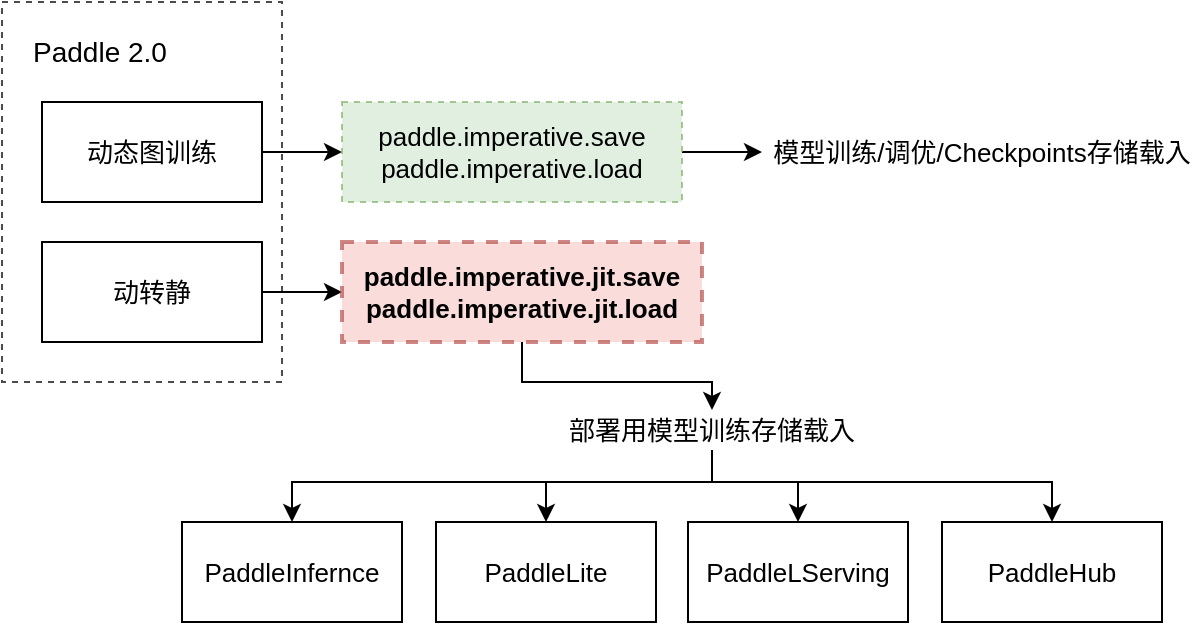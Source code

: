 <mxfile version="13.6.5" type="github" pages="6">
  <diagram id="QchtNmKHMTY_QOwAtES3" name="Page-1">
    <mxGraphModel dx="946" dy="613" grid="1" gridSize="10" guides="1" tooltips="1" connect="1" arrows="1" fold="1" page="1" pageScale="1" pageWidth="827" pageHeight="1169" math="0" shadow="0">
      <root>
        <mxCell id="0" />
        <mxCell id="1" parent="0" />
        <mxCell id="qDqG9xodirwCmHQp9dAq-15" style="edgeStyle=orthogonalEdgeStyle;rounded=0;orthogonalLoop=1;jettySize=auto;html=1;exitX=1;exitY=0.5;exitDx=0;exitDy=0;fontSize=13;" parent="1" source="qDqG9xodirwCmHQp9dAq-1" target="qDqG9xodirwCmHQp9dAq-5" edge="1">
          <mxGeometry relative="1" as="geometry" />
        </mxCell>
        <mxCell id="qDqG9xodirwCmHQp9dAq-1" value="动态图训练" style="rounded=0;whiteSpace=wrap;html=1;fontSize=13;" parent="1" vertex="1">
          <mxGeometry x="140" y="230" width="110" height="50" as="geometry" />
        </mxCell>
        <mxCell id="qDqG9xodirwCmHQp9dAq-18" value="" style="edgeStyle=orthogonalEdgeStyle;rounded=0;orthogonalLoop=1;jettySize=auto;html=1;fontSize=13;" parent="1" source="qDqG9xodirwCmHQp9dAq-2" target="qDqG9xodirwCmHQp9dAq-8" edge="1">
          <mxGeometry relative="1" as="geometry" />
        </mxCell>
        <mxCell id="qDqG9xodirwCmHQp9dAq-2" value="动转静" style="rounded=0;whiteSpace=wrap;html=1;fontSize=13;" parent="1" vertex="1">
          <mxGeometry x="140" y="300" width="110" height="50" as="geometry" />
        </mxCell>
        <mxCell id="qDqG9xodirwCmHQp9dAq-17" value="" style="edgeStyle=orthogonalEdgeStyle;rounded=0;orthogonalLoop=1;jettySize=auto;html=1;fontSize=13;" parent="1" source="qDqG9xodirwCmHQp9dAq-5" target="qDqG9xodirwCmHQp9dAq-6" edge="1">
          <mxGeometry relative="1" as="geometry" />
        </mxCell>
        <mxCell id="qDqG9xodirwCmHQp9dAq-5" value="&lt;span&gt;paddle.imperative.save&lt;/span&gt;&lt;br&gt;&lt;span&gt;paddle.imperative.load&lt;/span&gt;" style="rounded=0;whiteSpace=wrap;html=1;dashed=1;fontSize=13;opacity=70;fillColor=#d5e8d4;strokeColor=#82b366;" parent="1" vertex="1">
          <mxGeometry x="290" y="230" width="170" height="50" as="geometry" />
        </mxCell>
        <mxCell id="qDqG9xodirwCmHQp9dAq-6" value="模型训练/调优/Checkpoints存储载入" style="text;html=1;strokeColor=none;fillColor=none;align=center;verticalAlign=middle;whiteSpace=wrap;rounded=0;dashed=1;fontSize=13;opacity=70;" parent="1" vertex="1">
          <mxGeometry x="500" y="245" width="220" height="20" as="geometry" />
        </mxCell>
        <mxCell id="qDqG9xodirwCmHQp9dAq-20" value="" style="edgeStyle=orthogonalEdgeStyle;rounded=0;orthogonalLoop=1;jettySize=auto;html=1;fontSize=13;strokeWidth=1;" parent="1" source="qDqG9xodirwCmHQp9dAq-8" target="qDqG9xodirwCmHQp9dAq-13" edge="1">
          <mxGeometry relative="1" as="geometry">
            <mxPoint x="380" y="430" as="targetPoint" />
          </mxGeometry>
        </mxCell>
        <mxCell id="qDqG9xodirwCmHQp9dAq-8" value="&lt;span&gt;paddle.imperative.jit.save&lt;/span&gt;&lt;br&gt;&lt;span&gt;paddle.imperative.jit.load&lt;/span&gt;" style="rounded=0;whiteSpace=wrap;html=1;dashed=1;fontSize=13;opacity=70;fillColor=#f8cecc;strokeColor=#b85450;strokeWidth=2;fontStyle=1" parent="1" vertex="1">
          <mxGeometry x="290" y="300" width="180" height="50" as="geometry" />
        </mxCell>
        <mxCell id="qDqG9xodirwCmHQp9dAq-9" value="PaddleInfernce" style="rounded=0;whiteSpace=wrap;html=1;fontSize=13;" parent="1" vertex="1">
          <mxGeometry x="210" y="440" width="110" height="50" as="geometry" />
        </mxCell>
        <mxCell id="qDqG9xodirwCmHQp9dAq-10" value="PaddleHub&lt;br&gt;" style="rounded=0;whiteSpace=wrap;html=1;fontSize=13;" parent="1" vertex="1">
          <mxGeometry x="590" y="440" width="110" height="50" as="geometry" />
        </mxCell>
        <mxCell id="qDqG9xodirwCmHQp9dAq-11" value="PaddleLite" style="rounded=0;whiteSpace=wrap;html=1;fontSize=13;" parent="1" vertex="1">
          <mxGeometry x="337" y="440" width="110" height="50" as="geometry" />
        </mxCell>
        <mxCell id="qDqG9xodirwCmHQp9dAq-12" value="PaddleLServing" style="rounded=0;whiteSpace=wrap;html=1;fontSize=13;" parent="1" vertex="1">
          <mxGeometry x="463" y="440" width="110" height="50" as="geometry" />
        </mxCell>
        <mxCell id="qDqG9xodirwCmHQp9dAq-21" value="" style="edgeStyle=orthogonalEdgeStyle;rounded=0;orthogonalLoop=1;jettySize=auto;html=1;fontSize=13;" parent="1" source="qDqG9xodirwCmHQp9dAq-13" target="qDqG9xodirwCmHQp9dAq-12" edge="1">
          <mxGeometry relative="1" as="geometry">
            <Array as="points">
              <mxPoint x="475" y="420" />
              <mxPoint x="518" y="420" />
            </Array>
          </mxGeometry>
        </mxCell>
        <mxCell id="qDqG9xodirwCmHQp9dAq-24" style="edgeStyle=orthogonalEdgeStyle;rounded=0;orthogonalLoop=1;jettySize=auto;html=1;exitX=0.5;exitY=1;exitDx=0;exitDy=0;entryX=0.5;entryY=0;entryDx=0;entryDy=0;fontSize=13;" parent="1" source="qDqG9xodirwCmHQp9dAq-13" target="qDqG9xodirwCmHQp9dAq-9" edge="1">
          <mxGeometry relative="1" as="geometry">
            <Array as="points">
              <mxPoint x="475" y="420" />
              <mxPoint x="265" y="420" />
            </Array>
          </mxGeometry>
        </mxCell>
        <mxCell id="qDqG9xodirwCmHQp9dAq-25" style="edgeStyle=orthogonalEdgeStyle;rounded=0;orthogonalLoop=1;jettySize=auto;html=1;exitX=0.5;exitY=1;exitDx=0;exitDy=0;entryX=0.5;entryY=0;entryDx=0;entryDy=0;fontSize=13;" parent="1" source="qDqG9xodirwCmHQp9dAq-13" target="qDqG9xodirwCmHQp9dAq-11" edge="1">
          <mxGeometry relative="1" as="geometry">
            <Array as="points">
              <mxPoint x="475" y="420" />
              <mxPoint x="392" y="420" />
            </Array>
          </mxGeometry>
        </mxCell>
        <mxCell id="qDqG9xodirwCmHQp9dAq-26" style="edgeStyle=orthogonalEdgeStyle;rounded=0;orthogonalLoop=1;jettySize=auto;html=1;exitX=0.5;exitY=1;exitDx=0;exitDy=0;entryX=0.5;entryY=0;entryDx=0;entryDy=0;fontSize=13;" parent="1" source="qDqG9xodirwCmHQp9dAq-13" target="qDqG9xodirwCmHQp9dAq-10" edge="1">
          <mxGeometry relative="1" as="geometry">
            <Array as="points">
              <mxPoint x="475" y="420" />
              <mxPoint x="645" y="420" />
            </Array>
          </mxGeometry>
        </mxCell>
        <mxCell id="qDqG9xodirwCmHQp9dAq-13" value="部署用模型训练存储载入" style="text;html=1;strokeColor=none;fillColor=none;align=center;verticalAlign=middle;whiteSpace=wrap;rounded=0;dashed=1;fontSize=13;opacity=70;" parent="1" vertex="1">
          <mxGeometry x="350" y="384" width="250" height="20" as="geometry" />
        </mxCell>
        <mxCell id="qDqG9xodirwCmHQp9dAq-29" value="" style="rounded=0;whiteSpace=wrap;html=1;dashed=1;fontSize=13;opacity=70;fillColor=none;" parent="1" vertex="1">
          <mxGeometry x="120" y="180" width="140" height="190" as="geometry" />
        </mxCell>
        <mxCell id="qDqG9xodirwCmHQp9dAq-30" value="Paddle 2.0" style="text;html=1;strokeColor=none;fillColor=none;align=center;verticalAlign=middle;whiteSpace=wrap;rounded=0;dashed=1;fontSize=14;opacity=70;" parent="1" vertex="1">
          <mxGeometry x="134" y="195" width="70" height="20" as="geometry" />
        </mxCell>
      </root>
    </mxGraphModel>
  </diagram>
  <diagram id="_i80JIAY89CmLFZAs3hl" name="Page-2">
    <mxGraphModel dx="946" dy="613" grid="1" gridSize="10" guides="1" tooltips="1" connect="1" arrows="1" fold="1" page="1" pageScale="1" pageWidth="827" pageHeight="1169" math="0" shadow="0">
      <root>
        <mxCell id="HKlCNb2JuEsbpdPp0rXh-0" />
        <mxCell id="HKlCNb2JuEsbpdPp0rXh-1" parent="HKlCNb2JuEsbpdPp0rXh-0" />
        <mxCell id="7-GEoefznGW_ioYwpFSp-0" value="" style="rounded=0;whiteSpace=wrap;html=1;dashed=1;fontSize=13;opacity=70;fillColor=none;" parent="HKlCNb2JuEsbpdPp0rXh-1" vertex="1">
          <mxGeometry x="110" y="70" width="280" height="120" as="geometry" />
        </mxCell>
        <mxCell id="T2bE31aOrx0IZL1sazcb-21" style="edgeStyle=orthogonalEdgeStyle;rounded=0;orthogonalLoop=1;jettySize=auto;html=1;exitX=0.5;exitY=1;exitDx=0;exitDy=0;" parent="HKlCNb2JuEsbpdPp0rXh-1" source="yJAGEte4uMgvaE_o_QTU-1" target="T2bE31aOrx0IZL1sazcb-0" edge="1">
          <mxGeometry relative="1" as="geometry" />
        </mxCell>
        <mxCell id="yJAGEte4uMgvaE_o_QTU-1" value="动态图" style="rounded=0;whiteSpace=wrap;html=1;fontSize=13;" parent="HKlCNb2JuEsbpdPp0rXh-1" vertex="1">
          <mxGeometry x="130" y="120" width="110" height="50" as="geometry" />
        </mxCell>
        <mxCell id="T2bE31aOrx0IZL1sazcb-22" style="edgeStyle=orthogonalEdgeStyle;rounded=0;orthogonalLoop=1;jettySize=auto;html=1;exitX=0.5;exitY=1;exitDx=0;exitDy=0;entryX=0.5;entryY=0;entryDx=0;entryDy=0;" parent="HKlCNb2JuEsbpdPp0rXh-1" source="yJAGEte4uMgvaE_o_QTU-3" target="T2bE31aOrx0IZL1sazcb-1" edge="1">
          <mxGeometry relative="1" as="geometry" />
        </mxCell>
        <mxCell id="yJAGEte4uMgvaE_o_QTU-3" value="动转静" style="rounded=0;whiteSpace=wrap;html=1;fontSize=13;" parent="HKlCNb2JuEsbpdPp0rXh-1" vertex="1">
          <mxGeometry x="260" y="120" width="110" height="50" as="geometry" />
        </mxCell>
        <mxCell id="T2bE31aOrx0IZL1sazcb-24" style="edgeStyle=orthogonalEdgeStyle;rounded=0;orthogonalLoop=1;jettySize=auto;html=1;exitX=0.5;exitY=1;exitDx=0;exitDy=0;entryX=0.5;entryY=0;entryDx=0;entryDy=0;" parent="HKlCNb2JuEsbpdPp0rXh-1" source="yJAGEte4uMgvaE_o_QTU-4" target="T2bE31aOrx0IZL1sazcb-5" edge="1">
          <mxGeometry relative="1" as="geometry" />
        </mxCell>
        <mxCell id="yJAGEte4uMgvaE_o_QTU-4" value="&lt;span&gt;paddle.imperative.save&lt;/span&gt;" style="rounded=0;whiteSpace=wrap;html=1;dashed=1;fontSize=13;opacity=70;fillColor=#d5e8d4;strokeColor=#82b366;fontStyle=1" parent="HKlCNb2JuEsbpdPp0rXh-1" vertex="1">
          <mxGeometry x="60" y="310" width="170" height="40" as="geometry" />
        </mxCell>
        <mxCell id="T2bE31aOrx0IZL1sazcb-28" style="edgeStyle=orthogonalEdgeStyle;rounded=0;orthogonalLoop=1;jettySize=auto;html=1;exitX=0.5;exitY=1;exitDx=0;exitDy=0;entryX=0.5;entryY=0;entryDx=0;entryDy=0;" parent="HKlCNb2JuEsbpdPp0rXh-1" source="yJAGEte4uMgvaE_o_QTU-5" target="T2bE31aOrx0IZL1sazcb-6" edge="1">
          <mxGeometry relative="1" as="geometry">
            <Array as="points">
              <mxPoint x="360" y="360" />
              <mxPoint x="440" y="360" />
            </Array>
          </mxGeometry>
        </mxCell>
        <mxCell id="T2bE31aOrx0IZL1sazcb-38" style="edgeStyle=orthogonalEdgeStyle;rounded=0;orthogonalLoop=1;jettySize=auto;html=1;exitX=0.5;exitY=1;exitDx=0;exitDy=0;entryX=0.5;entryY=0;entryDx=0;entryDy=0;dashed=1;" parent="HKlCNb2JuEsbpdPp0rXh-1" source="yJAGEte4uMgvaE_o_QTU-5" target="T2bE31aOrx0IZL1sazcb-7" edge="1">
          <mxGeometry relative="1" as="geometry">
            <Array as="points">
              <mxPoint x="360" y="360" />
              <mxPoint x="655" y="360" />
            </Array>
          </mxGeometry>
        </mxCell>
        <mxCell id="yJAGEte4uMgvaE_o_QTU-5" value="&lt;span&gt;paddle.imperative.jit.save&lt;/span&gt;" style="rounded=0;whiteSpace=wrap;html=1;dashed=1;fontSize=13;opacity=70;fillColor=#f8cecc;strokeColor=#b85450;strokeWidth=2;fontStyle=1" parent="HKlCNb2JuEsbpdPp0rXh-1" vertex="1">
          <mxGeometry x="270" y="310" width="180" height="40" as="geometry" />
        </mxCell>
        <mxCell id="yJAGEte4uMgvaE_o_QTU-6" value="Paddle 2.0" style="text;html=1;strokeColor=none;fillColor=none;align=center;verticalAlign=middle;whiteSpace=wrap;rounded=0;dashed=1;fontSize=14;opacity=70;" parent="HKlCNb2JuEsbpdPp0rXh-1" vertex="1">
          <mxGeometry x="124" y="85" width="70" height="20" as="geometry" />
        </mxCell>
        <mxCell id="T2bE31aOrx0IZL1sazcb-23" style="edgeStyle=orthogonalEdgeStyle;rounded=0;orthogonalLoop=1;jettySize=auto;html=1;exitX=0.5;exitY=1;exitDx=0;exitDy=0;entryX=0.5;entryY=0;entryDx=0;entryDy=0;" parent="HKlCNb2JuEsbpdPp0rXh-1" source="T2bE31aOrx0IZL1sazcb-0" target="yJAGEte4uMgvaE_o_QTU-4" edge="1">
          <mxGeometry relative="1" as="geometry" />
        </mxCell>
        <mxCell id="T2bE31aOrx0IZL1sazcb-0" value="参数存储&lt;br&gt;（训练调优场景）" style="rounded=1;whiteSpace=wrap;html=1;" parent="HKlCNb2JuEsbpdPp0rXh-1" vertex="1">
          <mxGeometry x="110" y="220" width="120" height="50" as="geometry" />
        </mxCell>
        <mxCell id="T2bE31aOrx0IZL1sazcb-27" style="edgeStyle=orthogonalEdgeStyle;rounded=0;orthogonalLoop=1;jettySize=auto;html=1;exitX=0.5;exitY=1;exitDx=0;exitDy=0;entryX=0.5;entryY=0;entryDx=0;entryDy=0;" parent="HKlCNb2JuEsbpdPp0rXh-1" source="T2bE31aOrx0IZL1sazcb-1" target="yJAGEte4uMgvaE_o_QTU-5" edge="1">
          <mxGeometry relative="1" as="geometry" />
        </mxCell>
        <mxCell id="T2bE31aOrx0IZL1sazcb-1" value="模型存储&lt;br&gt;（训练部署场景" style="rounded=1;whiteSpace=wrap;html=1;" parent="HKlCNb2JuEsbpdPp0rXh-1" vertex="1">
          <mxGeometry x="270" y="220" width="120" height="50" as="geometry" />
        </mxCell>
        <mxCell id="T2bE31aOrx0IZL1sazcb-3" value="&lt;span&gt;paddle.imperative.load&lt;/span&gt;" style="rounded=0;whiteSpace=wrap;html=1;dashed=1;fontSize=13;opacity=70;fillColor=#d5e8d4;strokeColor=#82b366;fontStyle=1" parent="HKlCNb2JuEsbpdPp0rXh-1" vertex="1">
          <mxGeometry x="60" y="460" width="170" height="40" as="geometry" />
        </mxCell>
        <mxCell id="T2bE31aOrx0IZL1sazcb-4" value="&lt;span&gt;paddle.imperative.jit.load&lt;/span&gt;" style="rounded=0;whiteSpace=wrap;html=1;dashed=1;fontSize=13;opacity=70;fillColor=#f8cecc;strokeColor=#b85450;strokeWidth=2;fontStyle=1" parent="HKlCNb2JuEsbpdPp0rXh-1" vertex="1">
          <mxGeometry x="130" y="530" width="180" height="40" as="geometry" />
        </mxCell>
        <mxCell id="T2bE31aOrx0IZL1sazcb-26" style="edgeStyle=orthogonalEdgeStyle;rounded=0;orthogonalLoop=1;jettySize=auto;html=1;exitX=0.5;exitY=1;exitDx=0;exitDy=0;" parent="HKlCNb2JuEsbpdPp0rXh-1" source="T2bE31aOrx0IZL1sazcb-5" target="T2bE31aOrx0IZL1sazcb-3" edge="1">
          <mxGeometry relative="1" as="geometry" />
        </mxCell>
        <mxCell id="T2bE31aOrx0IZL1sazcb-5" value="参数载入&lt;br&gt;（fine-tune）" style="rounded=1;whiteSpace=wrap;html=1;" parent="HKlCNb2JuEsbpdPp0rXh-1" vertex="1">
          <mxGeometry x="85" y="380" width="120" height="50" as="geometry" />
        </mxCell>
        <mxCell id="T2bE31aOrx0IZL1sazcb-29" style="edgeStyle=orthogonalEdgeStyle;rounded=0;orthogonalLoop=1;jettySize=auto;html=1;exitX=0.5;exitY=1;exitDx=0;exitDy=0;" parent="HKlCNb2JuEsbpdPp0rXh-1" source="T2bE31aOrx0IZL1sazcb-6" target="T2bE31aOrx0IZL1sazcb-8" edge="1">
          <mxGeometry relative="1" as="geometry">
            <Array as="points">
              <mxPoint x="440" y="440" />
              <mxPoint x="320" y="440" />
            </Array>
          </mxGeometry>
        </mxCell>
        <mxCell id="T2bE31aOrx0IZL1sazcb-30" style="edgeStyle=orthogonalEdgeStyle;rounded=0;orthogonalLoop=1;jettySize=auto;html=1;exitX=0.5;exitY=1;exitDx=0;exitDy=0;entryX=0.5;entryY=0;entryDx=0;entryDy=0;" parent="HKlCNb2JuEsbpdPp0rXh-1" source="T2bE31aOrx0IZL1sazcb-6" target="T2bE31aOrx0IZL1sazcb-9" edge="1">
          <mxGeometry relative="1" as="geometry" />
        </mxCell>
        <mxCell id="T2bE31aOrx0IZL1sazcb-31" style="edgeStyle=orthogonalEdgeStyle;rounded=0;orthogonalLoop=1;jettySize=auto;html=1;exitX=0.5;exitY=1;exitDx=0;exitDy=0;" parent="HKlCNb2JuEsbpdPp0rXh-1" source="T2bE31aOrx0IZL1sazcb-6" target="T2bE31aOrx0IZL1sazcb-12" edge="1">
          <mxGeometry relative="1" as="geometry">
            <Array as="points">
              <mxPoint x="440" y="440" />
              <mxPoint x="560" y="440" />
            </Array>
          </mxGeometry>
        </mxCell>
        <mxCell id="T2bE31aOrx0IZL1sazcb-6" value="模型载入&lt;br&gt;（预测）" style="rounded=1;whiteSpace=wrap;html=1;" parent="HKlCNb2JuEsbpdPp0rXh-1" vertex="1">
          <mxGeometry x="380" y="380" width="120" height="50" as="geometry" />
        </mxCell>
        <mxCell id="T2bE31aOrx0IZL1sazcb-7" value="模型载入&lt;br&gt;（fine-tune）" style="rounded=1;whiteSpace=wrap;html=1;fillColor=#e1d5e7;strokeColor=#9673a6;" parent="HKlCNb2JuEsbpdPp0rXh-1" vertex="1">
          <mxGeometry x="590" y="380" width="130" height="50" as="geometry" />
        </mxCell>
        <mxCell id="T2bE31aOrx0IZL1sazcb-32" style="edgeStyle=orthogonalEdgeStyle;rounded=0;orthogonalLoop=1;jettySize=auto;html=1;exitX=0.5;exitY=1;exitDx=0;exitDy=0;entryX=0.5;entryY=0;entryDx=0;entryDy=0;" parent="HKlCNb2JuEsbpdPp0rXh-1" source="T2bE31aOrx0IZL1sazcb-8" target="T2bE31aOrx0IZL1sazcb-4" edge="1">
          <mxGeometry relative="1" as="geometry">
            <Array as="points">
              <mxPoint x="320" y="510" />
              <mxPoint x="220" y="510" />
            </Array>
          </mxGeometry>
        </mxCell>
        <mxCell id="T2bE31aOrx0IZL1sazcb-8" value="动态图" style="rounded=1;whiteSpace=wrap;html=1;" parent="HKlCNb2JuEsbpdPp0rXh-1" vertex="1">
          <mxGeometry x="270" y="460" width="100" height="40" as="geometry" />
        </mxCell>
        <mxCell id="T2bE31aOrx0IZL1sazcb-33" style="edgeStyle=orthogonalEdgeStyle;rounded=0;orthogonalLoop=1;jettySize=auto;html=1;exitX=0.5;exitY=1;exitDx=0;exitDy=0;entryX=0.5;entryY=0;entryDx=0;entryDy=0;dashed=1;" parent="HKlCNb2JuEsbpdPp0rXh-1" source="T2bE31aOrx0IZL1sazcb-9" target="T2bE31aOrx0IZL1sazcb-11" edge="1">
          <mxGeometry relative="1" as="geometry" />
        </mxCell>
        <mxCell id="T2bE31aOrx0IZL1sazcb-9" value="静态图" style="rounded=1;whiteSpace=wrap;html=1;fillColor=#f5f5f5;strokeColor=#666666;fontColor=#333333;dashed=1;" parent="HKlCNb2JuEsbpdPp0rXh-1" vertex="1">
          <mxGeometry x="390" y="460" width="100" height="40" as="geometry" />
        </mxCell>
        <mxCell id="T2bE31aOrx0IZL1sazcb-11" value="&lt;span&gt;paddle.io.load_inference_model&lt;/span&gt;" style="rounded=0;whiteSpace=wrap;html=1;dashed=1;fontSize=13;opacity=70;fillColor=#dae8fc;strokeColor=#6c8ebf;fontStyle=1" parent="HKlCNb2JuEsbpdPp0rXh-1" vertex="1">
          <mxGeometry x="330" y="530" width="220" height="40" as="geometry" />
        </mxCell>
        <mxCell id="T2bE31aOrx0IZL1sazcb-34" style="edgeStyle=orthogonalEdgeStyle;rounded=0;orthogonalLoop=1;jettySize=auto;html=1;exitX=0.5;exitY=1;exitDx=0;exitDy=0;entryX=0.5;entryY=0;entryDx=0;entryDy=0;" parent="HKlCNb2JuEsbpdPp0rXh-1" source="T2bE31aOrx0IZL1sazcb-12" target="T2bE31aOrx0IZL1sazcb-15" edge="1">
          <mxGeometry relative="1" as="geometry">
            <Array as="points">
              <mxPoint x="560" y="510" />
              <mxPoint x="630" y="510" />
            </Array>
          </mxGeometry>
        </mxCell>
        <mxCell id="T2bE31aOrx0IZL1sazcb-12" value="脱离框架&lt;br&gt;纯部署场景" style="rounded=1;whiteSpace=wrap;html=1;" parent="HKlCNb2JuEsbpdPp0rXh-1" vertex="1">
          <mxGeometry x="510" y="460" width="100" height="40" as="geometry" />
        </mxCell>
        <mxCell id="T2bE31aOrx0IZL1sazcb-15" value="&lt;span&gt;C++/Other API&lt;/span&gt;" style="rounded=0;whiteSpace=wrap;html=1;dashed=1;fontSize=13;opacity=70;fillColor=#fff2cc;strokeColor=#d6b656;fontStyle=1" parent="HKlCNb2JuEsbpdPp0rXh-1" vertex="1">
          <mxGeometry x="570" y="530" width="120" height="40" as="geometry" />
        </mxCell>
        <mxCell id="T2bE31aOrx0IZL1sazcb-17" value="是否考虑这个需求？" style="text;html=1;strokeColor=none;fillColor=none;align=center;verticalAlign=middle;whiteSpace=wrap;rounded=0;" parent="HKlCNb2JuEsbpdPp0rXh-1" vertex="1">
          <mxGeometry x="660" y="335" width="120" height="45" as="geometry" />
        </mxCell>
        <mxCell id="T2bE31aOrx0IZL1sazcb-35" value="" style="endArrow=classic;html=1;exitX=0.5;exitY=1;exitDx=0;exitDy=0;dashed=1;fillColor=#e1d5e7;strokeColor=#9673a6;" parent="HKlCNb2JuEsbpdPp0rXh-1" source="T2bE31aOrx0IZL1sazcb-7" edge="1">
          <mxGeometry width="50" height="50" relative="1" as="geometry">
            <mxPoint x="420" y="350" as="sourcePoint" />
            <mxPoint x="220" y="530" as="targetPoint" />
          </mxGeometry>
        </mxCell>
        <mxCell id="T2bE31aOrx0IZL1sazcb-37" value="" style="endArrow=classic;html=1;dashed=1;entryX=0.5;entryY=0;entryDx=0;entryDy=0;fillColor=#e1d5e7;strokeColor=#9673a6;" parent="HKlCNb2JuEsbpdPp0rXh-1" target="T2bE31aOrx0IZL1sazcb-11" edge="1">
          <mxGeometry width="50" height="50" relative="1" as="geometry">
            <mxPoint x="650" y="430" as="sourcePoint" />
            <mxPoint x="810" y="460" as="targetPoint" />
          </mxGeometry>
        </mxCell>
      </root>
    </mxGraphModel>
  </diagram>
  <diagram id="lkGZZ7yu6xqkb8JEZ67r" name="Page-3">
    
    <mxGraphModel dx="946" dy="613" grid="1" gridSize="10" guides="1" tooltips="1" connect="1" arrows="1" fold="1" page="1" pageScale="1" pageWidth="827" pageHeight="1169" math="0" shadow="0">
      
      <root>
        
        <mxCell id="1-InPVI6g2Ydki14lWao-0" />
        
        <mxCell id="1-InPVI6g2Ydki14lWao-1" parent="1-InPVI6g2Ydki14lWao-0" />
        
        <mxCell id="1-InPVI6g2Ydki14lWao-20" value="" style="rounded=0;whiteSpace=wrap;html=1;dashed=1;fontSize=13;opacity=70;fillColor=#dae8fc;strokeWidth=1;strokeColor=#6c8ebf;" parent="1-InPVI6g2Ydki14lWao-1" vertex="1">
          
          <mxGeometry x="120" y="180" width="140" height="190" as="geometry" />
          
        </mxCell>
        
        <mxCell id="1-InPVI6g2Ydki14lWao-2" style="edgeStyle=orthogonalEdgeStyle;rounded=0;orthogonalLoop=1;jettySize=auto;html=1;exitX=1;exitY=0.5;exitDx=0;exitDy=0;fontSize=13;" parent="1-InPVI6g2Ydki14lWao-1" source="1-InPVI6g2Ydki14lWao-3" target="1-InPVI6g2Ydki14lWao-7" edge="1">
          
          <mxGeometry relative="1" as="geometry" />
          
        </mxCell>
        
        <mxCell id="1-InPVI6g2Ydki14lWao-3" value="动态图训练" style="rounded=0;whiteSpace=wrap;html=1;fontSize=13;" parent="1-InPVI6g2Ydki14lWao-1" vertex="1">
          
          <mxGeometry x="140" y="230" width="110" height="50" as="geometry" />
          
        </mxCell>
        
        <mxCell id="1-InPVI6g2Ydki14lWao-4" value="" style="edgeStyle=orthogonalEdgeStyle;rounded=0;orthogonalLoop=1;jettySize=auto;html=1;fontSize=13;" parent="1-InPVI6g2Ydki14lWao-1" source="1-InPVI6g2Ydki14lWao-5" target="1-InPVI6g2Ydki14lWao-10" edge="1">
          
          <mxGeometry relative="1" as="geometry" />
          
        </mxCell>
        
        <mxCell id="1-InPVI6g2Ydki14lWao-5" value="动转静" style="rounded=0;whiteSpace=wrap;html=1;fontSize=13;" parent="1-InPVI6g2Ydki14lWao-1" vertex="1">
          
          <mxGeometry x="140" y="300" width="110" height="50" as="geometry" />
          
        </mxCell>
        
        <mxCell id="1-InPVI6g2Ydki14lWao-6" value="" style="edgeStyle=orthogonalEdgeStyle;rounded=0;orthogonalLoop=1;jettySize=auto;html=1;fontSize=13;" parent="1-InPVI6g2Ydki14lWao-1" source="1-InPVI6g2Ydki14lWao-7" target="1-InPVI6g2Ydki14lWao-8" edge="1">
          
          <mxGeometry relative="1" as="geometry" />
          
        </mxCell>
        
        <mxCell id="1-InPVI6g2Ydki14lWao-7" value="&lt;span&gt;paddle.imperative.save&lt;/span&gt;&lt;br&gt;&lt;span&gt;paddle.imperative.load&lt;/span&gt;" style="rounded=0;whiteSpace=wrap;html=1;dashed=1;fontSize=13;opacity=70;fillColor=#d5e8d4;strokeColor=#82b366;" parent="1-InPVI6g2Ydki14lWao-1" vertex="1">
          
          <mxGeometry x="290" y="230" width="170" height="50" as="geometry" />
          
        </mxCell>
        
        <mxCell id="1-InPVI6g2Ydki14lWao-8" value="模型训练/调优/Checkpoints存储载入" style="text;html=1;strokeColor=none;fillColor=none;align=center;verticalAlign=middle;whiteSpace=wrap;rounded=0;dashed=1;fontSize=13;opacity=70;" parent="1-InPVI6g2Ydki14lWao-1" vertex="1">
          
          <mxGeometry x="500" y="245" width="220" height="20" as="geometry" />
          
        </mxCell>
        
        <mxCell id="1-InPVI6g2Ydki14lWao-9" value="" style="edgeStyle=orthogonalEdgeStyle;rounded=0;orthogonalLoop=1;jettySize=auto;html=1;fontSize=13;strokeWidth=1;" parent="1-InPVI6g2Ydki14lWao-1" source="1-InPVI6g2Ydki14lWao-10" target="1-InPVI6g2Ydki14lWao-19" edge="1">
          
          <mxGeometry relative="1" as="geometry">
            
            <mxPoint x="380" y="430" as="targetPoint" />
            
          </mxGeometry>
          
        </mxCell>
        
        <mxCell id="1-InPVI6g2Ydki14lWao-10" value="Save/Load" style="rounded=0;whiteSpace=wrap;html=1;dashed=1;fontSize=13;opacity=70;fillColor=#f8cecc;strokeColor=#b85450;strokeWidth=2;fontStyle=1" parent="1-InPVI6g2Ydki14lWao-1" vertex="1">
          
          <mxGeometry x="290" y="300" width="180" height="50" as="geometry" />
          
        </mxCell>
        
        <mxCell id="1-InPVI6g2Ydki14lWao-11" value="PaddleInfernce" style="rounded=0;whiteSpace=wrap;html=1;fontSize=13;" parent="1-InPVI6g2Ydki14lWao-1" vertex="1">
          
          <mxGeometry x="210" y="440" width="110" height="50" as="geometry" />
          
        </mxCell>
        
        <mxCell id="1-InPVI6g2Ydki14lWao-12" value="PaddleHub&lt;br&gt;" style="rounded=0;whiteSpace=wrap;html=1;fontSize=13;" parent="1-InPVI6g2Ydki14lWao-1" vertex="1">
          
          <mxGeometry x="590" y="440" width="110" height="50" as="geometry" />
          
        </mxCell>
        
        <mxCell id="1-InPVI6g2Ydki14lWao-13" value="PaddleLite" style="rounded=0;whiteSpace=wrap;html=1;fontSize=13;" parent="1-InPVI6g2Ydki14lWao-1" vertex="1">
          
          <mxGeometry x="337" y="440" width="110" height="50" as="geometry" />
          
        </mxCell>
        
        <mxCell id="1-InPVI6g2Ydki14lWao-14" value="PaddleLServing" style="rounded=0;whiteSpace=wrap;html=1;fontSize=13;" parent="1-InPVI6g2Ydki14lWao-1" vertex="1">
          
          <mxGeometry x="463" y="440" width="110" height="50" as="geometry" />
          
        </mxCell>
        
        <mxCell id="1-InPVI6g2Ydki14lWao-15" value="" style="edgeStyle=orthogonalEdgeStyle;rounded=0;orthogonalLoop=1;jettySize=auto;html=1;fontSize=13;" parent="1-InPVI6g2Ydki14lWao-1" source="1-InPVI6g2Ydki14lWao-19" target="1-InPVI6g2Ydki14lWao-14" edge="1">
          
          <mxGeometry relative="1" as="geometry">
            
            <Array as="points">
              
              <mxPoint x="475" y="420" />
              
              <mxPoint x="518" y="420" />
              
            </Array>
            
          </mxGeometry>
          
        </mxCell>
        
        <mxCell id="1-InPVI6g2Ydki14lWao-16" style="edgeStyle=orthogonalEdgeStyle;rounded=0;orthogonalLoop=1;jettySize=auto;html=1;exitX=0.5;exitY=1;exitDx=0;exitDy=0;entryX=0.5;entryY=0;entryDx=0;entryDy=0;fontSize=13;" parent="1-InPVI6g2Ydki14lWao-1" source="1-InPVI6g2Ydki14lWao-19" target="1-InPVI6g2Ydki14lWao-11" edge="1">
          
          <mxGeometry relative="1" as="geometry">
            
            <Array as="points">
              
              <mxPoint x="475" y="420" />
              
              <mxPoint x="265" y="420" />
              
            </Array>
            
          </mxGeometry>
          
        </mxCell>
        
        <mxCell id="1-InPVI6g2Ydki14lWao-17" style="edgeStyle=orthogonalEdgeStyle;rounded=0;orthogonalLoop=1;jettySize=auto;html=1;exitX=0.5;exitY=1;exitDx=0;exitDy=0;entryX=0.5;entryY=0;entryDx=0;entryDy=0;fontSize=13;" parent="1-InPVI6g2Ydki14lWao-1" source="1-InPVI6g2Ydki14lWao-19" target="1-InPVI6g2Ydki14lWao-13" edge="1">
          
          <mxGeometry relative="1" as="geometry">
            
            <Array as="points">
              
              <mxPoint x="475" y="420" />
              
              <mxPoint x="392" y="420" />
              
            </Array>
            
          </mxGeometry>
          
        </mxCell>
        
        <mxCell id="1-InPVI6g2Ydki14lWao-18" style="edgeStyle=orthogonalEdgeStyle;rounded=0;orthogonalLoop=1;jettySize=auto;html=1;exitX=0.5;exitY=1;exitDx=0;exitDy=0;entryX=0.5;entryY=0;entryDx=0;entryDy=0;fontSize=13;" parent="1-InPVI6g2Ydki14lWao-1" source="1-InPVI6g2Ydki14lWao-19" target="1-InPVI6g2Ydki14lWao-12" edge="1">
          
          <mxGeometry relative="1" as="geometry">
            
            <Array as="points">
              
              <mxPoint x="475" y="420" />
              
              <mxPoint x="645" y="420" />
              
            </Array>
            
          </mxGeometry>
          
        </mxCell>
        
        <mxCell id="1-InPVI6g2Ydki14lWao-19" value="部署用模型训练存储载入" style="text;html=1;strokeColor=none;fillColor=none;align=center;verticalAlign=middle;whiteSpace=wrap;rounded=0;dashed=1;fontSize=13;opacity=70;" parent="1-InPVI6g2Ydki14lWao-1" vertex="1">
          
          <mxGeometry x="350" y="384" width="250" height="20" as="geometry" />
          
        </mxCell>
        
        <mxCell id="1-InPVI6g2Ydki14lWao-21" value="Paddle 2.0" style="text;html=1;strokeColor=none;fillColor=none;align=center;verticalAlign=middle;whiteSpace=wrap;rounded=0;dashed=1;fontSize=14;opacity=70;fontStyle=1" parent="1-InPVI6g2Ydki14lWao-1" vertex="1">
          
          <mxGeometry x="134" y="195" width="76" height="20" as="geometry" />
          
        </mxCell>
        
      </root>
      
    </mxGraphModel>
    
  </diagram>
  <diagram id="4WIjwOz8gzkLCL-2mmFr" name="Page-4">
    
    <mxGraphModel dx="946" dy="613" grid="1" gridSize="10" guides="1" tooltips="1" connect="1" arrows="1" fold="1" page="1" pageScale="1" pageWidth="827" pageHeight="1169" math="0" shadow="0">
      
      <root>
        
        <mxCell id="Y27M0oU1CjY5YEHHsuEo-0" />
        
        <mxCell id="Y27M0oU1CjY5YEHHsuEo-1" parent="Y27M0oU1CjY5YEHHsuEo-0" />
        
        <mxCell id="QusqrfwJ8GkiWWUS7oUc-0" value="" style="rounded=0;whiteSpace=wrap;html=1;dashed=1;fontSize=13;opacity=70;fillColor=none;" vertex="1" parent="Y27M0oU1CjY5YEHHsuEo-1">
          
          <mxGeometry x="110" y="70" width="280" height="120" as="geometry" />
          
        </mxCell>
        
        <mxCell id="QusqrfwJ8GkiWWUS7oUc-1" style="edgeStyle=orthogonalEdgeStyle;rounded=0;orthogonalLoop=1;jettySize=auto;html=1;exitX=0.5;exitY=1;exitDx=0;exitDy=0;" edge="1" parent="Y27M0oU1CjY5YEHHsuEo-1" source="QusqrfwJ8GkiWWUS7oUc-2" target="QusqrfwJ8GkiWWUS7oUc-12">
          
          <mxGeometry relative="1" as="geometry" />
          
        </mxCell>
        
        <mxCell id="QusqrfwJ8GkiWWUS7oUc-2" value="动态图" style="rounded=0;whiteSpace=wrap;html=1;fontSize=13;" vertex="1" parent="Y27M0oU1CjY5YEHHsuEo-1">
          
          <mxGeometry x="130" y="120" width="110" height="50" as="geometry" />
          
        </mxCell>
        
        <mxCell id="QusqrfwJ8GkiWWUS7oUc-3" style="edgeStyle=orthogonalEdgeStyle;rounded=0;orthogonalLoop=1;jettySize=auto;html=1;exitX=0.5;exitY=1;exitDx=0;exitDy=0;entryX=0.5;entryY=0;entryDx=0;entryDy=0;" edge="1" parent="Y27M0oU1CjY5YEHHsuEo-1" source="QusqrfwJ8GkiWWUS7oUc-4" target="QusqrfwJ8GkiWWUS7oUc-14">
          
          <mxGeometry relative="1" as="geometry" />
          
        </mxCell>
        
        <mxCell id="QusqrfwJ8GkiWWUS7oUc-4" value="动转静" style="rounded=0;whiteSpace=wrap;html=1;fontSize=13;" vertex="1" parent="Y27M0oU1CjY5YEHHsuEo-1">
          
          <mxGeometry x="260" y="120" width="110" height="50" as="geometry" />
          
        </mxCell>
        
        <mxCell id="QusqrfwJ8GkiWWUS7oUc-5" style="edgeStyle=orthogonalEdgeStyle;rounded=0;orthogonalLoop=1;jettySize=auto;html=1;exitX=0.5;exitY=1;exitDx=0;exitDy=0;entryX=0.5;entryY=0;entryDx=0;entryDy=0;" edge="1" parent="Y27M0oU1CjY5YEHHsuEo-1" source="QusqrfwJ8GkiWWUS7oUc-6" target="QusqrfwJ8GkiWWUS7oUc-18">
          
          <mxGeometry relative="1" as="geometry" />
          
        </mxCell>
        
        <mxCell id="QusqrfwJ8GkiWWUS7oUc-6" value="&lt;span&gt;paddle.imperative.save&lt;/span&gt;" style="rounded=0;whiteSpace=wrap;html=1;dashed=1;fontSize=13;opacity=70;fillColor=#d5e8d4;strokeColor=#82b366;fontStyle=1" vertex="1" parent="Y27M0oU1CjY5YEHHsuEo-1">
          
          <mxGeometry x="60" y="310" width="170" height="40" as="geometry" />
          
        </mxCell>
        
        <mxCell id="QusqrfwJ8GkiWWUS7oUc-7" style="edgeStyle=orthogonalEdgeStyle;rounded=0;orthogonalLoop=1;jettySize=auto;html=1;exitX=0.5;exitY=1;exitDx=0;exitDy=0;entryX=0.5;entryY=0;entryDx=0;entryDy=0;" edge="1" parent="Y27M0oU1CjY5YEHHsuEo-1" source="QusqrfwJ8GkiWWUS7oUc-9" target="QusqrfwJ8GkiWWUS7oUc-22">
          
          <mxGeometry relative="1" as="geometry">
            
            <Array as="points">
              
              <mxPoint x="360" y="360" />
              
              <mxPoint x="440" y="360" />
              
            </Array>
            
          </mxGeometry>
          
        </mxCell>
        
        <mxCell id="QusqrfwJ8GkiWWUS7oUc-8" style="edgeStyle=orthogonalEdgeStyle;rounded=0;orthogonalLoop=1;jettySize=auto;html=1;exitX=0.5;exitY=1;exitDx=0;exitDy=0;entryX=0.5;entryY=0;entryDx=0;entryDy=0;" edge="1" parent="Y27M0oU1CjY5YEHHsuEo-1" source="QusqrfwJ8GkiWWUS7oUc-9" target="QusqrfwJ8GkiWWUS7oUc-23">
          
          <mxGeometry relative="1" as="geometry">
            
            <Array as="points">
              
              <mxPoint x="360" y="360" />
              
              <mxPoint x="655" y="360" />
              
            </Array>
            
          </mxGeometry>
          
        </mxCell>
        
        <mxCell id="QusqrfwJ8GkiWWUS7oUc-9" value="&lt;span&gt;paddle.imperative.jit.save&lt;/span&gt;" style="rounded=0;whiteSpace=wrap;html=1;dashed=1;fontSize=13;opacity=70;fillColor=#f8cecc;strokeColor=#b85450;strokeWidth=2;fontStyle=1" vertex="1" parent="Y27M0oU1CjY5YEHHsuEo-1">
          
          <mxGeometry x="270" y="310" width="180" height="40" as="geometry" />
          
        </mxCell>
        
        <mxCell id="QusqrfwJ8GkiWWUS7oUc-10" value="Paddle 2.0" style="text;html=1;strokeColor=none;fillColor=none;align=center;verticalAlign=middle;whiteSpace=wrap;rounded=0;dashed=1;fontSize=14;opacity=70;" vertex="1" parent="Y27M0oU1CjY5YEHHsuEo-1">
          
          <mxGeometry x="124" y="85" width="70" height="20" as="geometry" />
          
        </mxCell>
        
        <mxCell id="QusqrfwJ8GkiWWUS7oUc-11" style="edgeStyle=orthogonalEdgeStyle;rounded=0;orthogonalLoop=1;jettySize=auto;html=1;exitX=0.5;exitY=1;exitDx=0;exitDy=0;entryX=0.5;entryY=0;entryDx=0;entryDy=0;" edge="1" parent="Y27M0oU1CjY5YEHHsuEo-1" source="QusqrfwJ8GkiWWUS7oUc-12" target="QusqrfwJ8GkiWWUS7oUc-6">
          
          <mxGeometry relative="1" as="geometry" />
          
        </mxCell>
        
        <mxCell id="QusqrfwJ8GkiWWUS7oUc-12" value="参数存储&lt;br&gt;（训练调优场景）" style="rounded=1;whiteSpace=wrap;html=1;" vertex="1" parent="Y27M0oU1CjY5YEHHsuEo-1">
          
          <mxGeometry x="110" y="220" width="120" height="50" as="geometry" />
          
        </mxCell>
        
        <mxCell id="QusqrfwJ8GkiWWUS7oUc-13" style="edgeStyle=orthogonalEdgeStyle;rounded=0;orthogonalLoop=1;jettySize=auto;html=1;exitX=0.5;exitY=1;exitDx=0;exitDy=0;entryX=0.5;entryY=0;entryDx=0;entryDy=0;" edge="1" parent="Y27M0oU1CjY5YEHHsuEo-1" source="QusqrfwJ8GkiWWUS7oUc-14" target="QusqrfwJ8GkiWWUS7oUc-9">
          
          <mxGeometry relative="1" as="geometry" />
          
        </mxCell>
        
        <mxCell id="QusqrfwJ8GkiWWUS7oUc-14" value="模型存储&lt;br&gt;（训练部署场景" style="rounded=1;whiteSpace=wrap;html=1;" vertex="1" parent="Y27M0oU1CjY5YEHHsuEo-1">
          
          <mxGeometry x="270" y="220" width="120" height="50" as="geometry" />
          
        </mxCell>
        
        <mxCell id="QusqrfwJ8GkiWWUS7oUc-15" value="&lt;span&gt;paddle.imperative.load&lt;/span&gt;" style="rounded=0;whiteSpace=wrap;html=1;dashed=1;fontSize=13;opacity=70;fillColor=#d5e8d4;strokeColor=#82b366;fontStyle=1" vertex="1" parent="Y27M0oU1CjY5YEHHsuEo-1">
          
          <mxGeometry x="60" y="460" width="170" height="40" as="geometry" />
          
        </mxCell>
        
        <mxCell id="QusqrfwJ8GkiWWUS7oUc-16" value="&lt;span&gt;paddle.imperative.jit.load&lt;/span&gt;" style="rounded=0;whiteSpace=wrap;html=1;dashed=1;fontSize=13;opacity=70;fillColor=#f8cecc;strokeColor=#b85450;strokeWidth=2;fontStyle=1" vertex="1" parent="Y27M0oU1CjY5YEHHsuEo-1">
          
          <mxGeometry x="130" y="530" width="180" height="40" as="geometry" />
          
        </mxCell>
        
        <mxCell id="QusqrfwJ8GkiWWUS7oUc-17" style="edgeStyle=orthogonalEdgeStyle;rounded=0;orthogonalLoop=1;jettySize=auto;html=1;exitX=0.5;exitY=1;exitDx=0;exitDy=0;" edge="1" parent="Y27M0oU1CjY5YEHHsuEo-1" source="QusqrfwJ8GkiWWUS7oUc-18" target="QusqrfwJ8GkiWWUS7oUc-15">
          
          <mxGeometry relative="1" as="geometry" />
          
        </mxCell>
        
        <mxCell id="QusqrfwJ8GkiWWUS7oUc-18" value="参数载入&lt;br&gt;（fine-tune）" style="rounded=1;whiteSpace=wrap;html=1;" vertex="1" parent="Y27M0oU1CjY5YEHHsuEo-1">
          
          <mxGeometry x="85" y="380" width="120" height="50" as="geometry" />
          
        </mxCell>
        
        <mxCell id="QusqrfwJ8GkiWWUS7oUc-19" style="edgeStyle=orthogonalEdgeStyle;rounded=0;orthogonalLoop=1;jettySize=auto;html=1;exitX=0.5;exitY=1;exitDx=0;exitDy=0;" edge="1" parent="Y27M0oU1CjY5YEHHsuEo-1" source="QusqrfwJ8GkiWWUS7oUc-22" target="QusqrfwJ8GkiWWUS7oUc-25">
          
          <mxGeometry relative="1" as="geometry">
            
            <Array as="points">
              
              <mxPoint x="440" y="440" />
              
              <mxPoint x="320" y="440" />
              
            </Array>
            
          </mxGeometry>
          
        </mxCell>
        
        <mxCell id="QusqrfwJ8GkiWWUS7oUc-20" style="edgeStyle=orthogonalEdgeStyle;rounded=0;orthogonalLoop=1;jettySize=auto;html=1;exitX=0.5;exitY=1;exitDx=0;exitDy=0;entryX=0.5;entryY=0;entryDx=0;entryDy=0;" edge="1" parent="Y27M0oU1CjY5YEHHsuEo-1" source="QusqrfwJ8GkiWWUS7oUc-22" target="QusqrfwJ8GkiWWUS7oUc-27">
          
          <mxGeometry relative="1" as="geometry" />
          
        </mxCell>
        
        <mxCell id="QusqrfwJ8GkiWWUS7oUc-21" style="edgeStyle=orthogonalEdgeStyle;rounded=0;orthogonalLoop=1;jettySize=auto;html=1;exitX=0.5;exitY=1;exitDx=0;exitDy=0;" edge="1" parent="Y27M0oU1CjY5YEHHsuEo-1" source="QusqrfwJ8GkiWWUS7oUc-22" target="QusqrfwJ8GkiWWUS7oUc-30">
          
          <mxGeometry relative="1" as="geometry">
            
            <Array as="points">
              
              <mxPoint x="440" y="440" />
              
              <mxPoint x="560" y="440" />
              
            </Array>
            
          </mxGeometry>
          
        </mxCell>
        
        <mxCell id="QusqrfwJ8GkiWWUS7oUc-22" value="模型载入&lt;br&gt;（预测）" style="rounded=1;whiteSpace=wrap;html=1;" vertex="1" parent="Y27M0oU1CjY5YEHHsuEo-1">
          
          <mxGeometry x="380" y="380" width="120" height="50" as="geometry" />
          
        </mxCell>
        
        <mxCell id="QusqrfwJ8GkiWWUS7oUc-35" style="edgeStyle=orthogonalEdgeStyle;rounded=0;orthogonalLoop=1;jettySize=auto;html=1;exitX=0.5;exitY=1;exitDx=0;exitDy=0;" edge="1" parent="Y27M0oU1CjY5YEHHsuEo-1" source="QusqrfwJ8GkiWWUS7oUc-23">
          
          <mxGeometry relative="1" as="geometry">
            
            <mxPoint x="220" y="530" as="targetPoint" />
            
            <Array as="points">
              
              <mxPoint x="655" y="440" />
              
              <mxPoint x="220" y="440" />
              
            </Array>
            
          </mxGeometry>
          
        </mxCell>
        
        <mxCell id="QusqrfwJ8GkiWWUS7oUc-23" value="模型载入&lt;br&gt;（fine-tune）" style="rounded=1;whiteSpace=wrap;html=1;fillColor=#e1d5e7;strokeColor=#9673a6;" vertex="1" parent="Y27M0oU1CjY5YEHHsuEo-1">
          
          <mxGeometry x="590" y="380" width="130" height="50" as="geometry" />
          
        </mxCell>
        
        <mxCell id="QusqrfwJ8GkiWWUS7oUc-24" style="edgeStyle=orthogonalEdgeStyle;rounded=0;orthogonalLoop=1;jettySize=auto;html=1;exitX=0.5;exitY=1;exitDx=0;exitDy=0;entryX=0.5;entryY=0;entryDx=0;entryDy=0;" edge="1" parent="Y27M0oU1CjY5YEHHsuEo-1" source="QusqrfwJ8GkiWWUS7oUc-25" target="QusqrfwJ8GkiWWUS7oUc-16">
          
          <mxGeometry relative="1" as="geometry">
            
            <Array as="points">
              
              <mxPoint x="320" y="510" />
              
              <mxPoint x="220" y="510" />
              
            </Array>
            
          </mxGeometry>
          
        </mxCell>
        
        <mxCell id="QusqrfwJ8GkiWWUS7oUc-25" value="动态图" style="rounded=1;whiteSpace=wrap;html=1;" vertex="1" parent="Y27M0oU1CjY5YEHHsuEo-1">
          
          <mxGeometry x="270" y="460" width="100" height="40" as="geometry" />
          
        </mxCell>
        
        <mxCell id="QusqrfwJ8GkiWWUS7oUc-26" style="edgeStyle=orthogonalEdgeStyle;rounded=0;orthogonalLoop=1;jettySize=auto;html=1;exitX=0.5;exitY=1;exitDx=0;exitDy=0;entryX=0.5;entryY=0;entryDx=0;entryDy=0;dashed=1;" edge="1" parent="Y27M0oU1CjY5YEHHsuEo-1" source="QusqrfwJ8GkiWWUS7oUc-27" target="QusqrfwJ8GkiWWUS7oUc-28">
          
          <mxGeometry relative="1" as="geometry" />
          
        </mxCell>
        
        <mxCell id="QusqrfwJ8GkiWWUS7oUc-27" value="静态图" style="rounded=1;whiteSpace=wrap;html=1;fillColor=#f5f5f5;strokeColor=#666666;fontColor=#333333;dashed=1;" vertex="1" parent="Y27M0oU1CjY5YEHHsuEo-1">
          
          <mxGeometry x="390" y="460" width="100" height="40" as="geometry" />
          
        </mxCell>
        
        <mxCell id="QusqrfwJ8GkiWWUS7oUc-28" value="&lt;span&gt;paddle.io.load_inference_model&lt;/span&gt;" style="rounded=0;whiteSpace=wrap;html=1;dashed=1;fontSize=13;opacity=70;fillColor=#dae8fc;strokeColor=#6c8ebf;fontStyle=1" vertex="1" parent="Y27M0oU1CjY5YEHHsuEo-1">
          
          <mxGeometry x="330" y="530" width="220" height="40" as="geometry" />
          
        </mxCell>
        
        <mxCell id="QusqrfwJ8GkiWWUS7oUc-29" style="edgeStyle=orthogonalEdgeStyle;rounded=0;orthogonalLoop=1;jettySize=auto;html=1;exitX=0.5;exitY=1;exitDx=0;exitDy=0;entryX=0.5;entryY=0;entryDx=0;entryDy=0;" edge="1" parent="Y27M0oU1CjY5YEHHsuEo-1" source="QusqrfwJ8GkiWWUS7oUc-30" target="QusqrfwJ8GkiWWUS7oUc-31">
          
          <mxGeometry relative="1" as="geometry">
            
            <Array as="points">
              
              <mxPoint x="560" y="510" />
              
              <mxPoint x="630" y="510" />
              
            </Array>
            
          </mxGeometry>
          
        </mxCell>
        
        <mxCell id="QusqrfwJ8GkiWWUS7oUc-30" value="脱离框架&lt;br&gt;纯部署场景" style="rounded=1;whiteSpace=wrap;html=1;" vertex="1" parent="Y27M0oU1CjY5YEHHsuEo-1">
          
          <mxGeometry x="510" y="460" width="100" height="40" as="geometry" />
          
        </mxCell>
        
        <mxCell id="QusqrfwJ8GkiWWUS7oUc-31" value="&lt;span&gt;C++/Other API&lt;/span&gt;" style="rounded=0;whiteSpace=wrap;html=1;dashed=1;fontSize=13;opacity=70;fillColor=#fff2cc;strokeColor=#d6b656;fontStyle=1" vertex="1" parent="Y27M0oU1CjY5YEHHsuEo-1">
          
          <mxGeometry x="570" y="530" width="120" height="40" as="geometry" />
          
        </mxCell>
        
      </root>
      
    </mxGraphModel>
    
  </diagram>
  <diagram id="VICIWYafuo4FhNCrbQCZ" name="save2.0">
    <mxGraphModel dx="1113" dy="721" grid="1" gridSize="10" guides="1" tooltips="1" connect="1" arrows="1" fold="1" page="1" pageScale="1" pageWidth="827" pageHeight="1169" math="0" shadow="0">
      <root>
        <mxCell id="2kvGeUU6ULd-AZq1vk9l-0" />
        <mxCell id="2kvGeUU6ULd-AZq1vk9l-1" parent="2kvGeUU6ULd-AZq1vk9l-0" />
        <mxCell id="B1xm4RP8GephXjEZ5yC1-42" style="edgeStyle=orthogonalEdgeStyle;rounded=0;orthogonalLoop=1;jettySize=auto;html=1;exitX=1;exitY=0.5;exitDx=0;exitDy=0;entryX=0;entryY=0.5;entryDx=0;entryDy=0;fontSize=15;" edge="1" parent="2kvGeUU6ULd-AZq1vk9l-1" source="B1xm4RP8GephXjEZ5yC1-2" target="B1xm4RP8GephXjEZ5yC1-12">
          <mxGeometry relative="1" as="geometry">
            <Array as="points">
              <mxPoint x="220" y="315" />
              <mxPoint x="220" y="265" />
            </Array>
          </mxGeometry>
        </mxCell>
        <mxCell id="B1xm4RP8GephXjEZ5yC1-2" value="模型训练" style="rounded=0;whiteSpace=wrap;html=1;fontSize=13;" vertex="1" parent="2kvGeUU6ULd-AZq1vk9l-1">
          <mxGeometry x="90" y="290" width="110" height="50" as="geometry" />
        </mxCell>
        <mxCell id="B1xm4RP8GephXjEZ5yC1-45" style="edgeStyle=orthogonalEdgeStyle;rounded=0;orthogonalLoop=1;jettySize=auto;html=1;exitX=1;exitY=0.5;exitDx=0;exitDy=0;entryX=0;entryY=0.5;entryDx=0;entryDy=0;fontSize=15;" edge="1" parent="2kvGeUU6ULd-AZq1vk9l-1" source="B1xm4RP8GephXjEZ5yC1-2" target="B1xm4RP8GephXjEZ5yC1-14">
          <mxGeometry relative="1" as="geometry">
            <mxPoint x="205" y="365" as="sourcePoint" />
            <Array as="points">
              <mxPoint x="220" y="315" />
              <mxPoint x="220" y="365" />
            </Array>
          </mxGeometry>
        </mxCell>
        <mxCell id="B1xm4RP8GephXjEZ5yC1-44" style="edgeStyle=orthogonalEdgeStyle;rounded=0;orthogonalLoop=1;jettySize=auto;html=1;fontSize=15;" edge="1" parent="2kvGeUU6ULd-AZq1vk9l-1" source="B1xm4RP8GephXjEZ5yC1-6" target="B1xm4RP8GephXjEZ5yC1-40">
          <mxGeometry relative="1" as="geometry" />
        </mxCell>
        <mxCell id="B1xm4RP8GephXjEZ5yC1-6" value="&lt;span&gt;paddle.save&lt;/span&gt;" style="rounded=0;whiteSpace=wrap;html=1;dashed=1;fontSize=13;opacity=70;fillColor=#d5e8d4;strokeColor=#82b366;fontStyle=1" vertex="1" parent="2kvGeUU6ULd-AZq1vk9l-1">
          <mxGeometry x="400" y="245" width="140" height="40" as="geometry" />
        </mxCell>
        <mxCell id="B1xm4RP8GephXjEZ5yC1-47" style="edgeStyle=orthogonalEdgeStyle;rounded=0;orthogonalLoop=1;jettySize=auto;html=1;exitX=1;exitY=0.5;exitDx=0;exitDy=0;fontSize=15;" edge="1" parent="2kvGeUU6ULd-AZq1vk9l-1" source="B1xm4RP8GephXjEZ5yC1-9" target="B1xm4RP8GephXjEZ5yC1-41">
          <mxGeometry relative="1" as="geometry" />
        </mxCell>
        <mxCell id="B1xm4RP8GephXjEZ5yC1-9" value="&lt;span&gt;paddle.jit.save&lt;/span&gt;" style="rounded=0;whiteSpace=wrap;html=1;dashed=1;fontSize=13;opacity=70;fillColor=#f8cecc;strokeColor=#b85450;strokeWidth=2;fontStyle=1" vertex="1" parent="2kvGeUU6ULd-AZq1vk9l-1">
          <mxGeometry x="400" y="345" width="140" height="40" as="geometry" />
        </mxCell>
        <mxCell id="B1xm4RP8GephXjEZ5yC1-10" value="Paddle 2.0 Save" style="text;html=1;strokeColor=none;fillColor=none;align=center;verticalAlign=middle;whiteSpace=wrap;rounded=0;dashed=1;fontSize=15;opacity=70;fontStyle=1" vertex="1" parent="2kvGeUU6ULd-AZq1vk9l-1">
          <mxGeometry x="90" y="180" width="120" height="20" as="geometry" />
        </mxCell>
        <mxCell id="B1xm4RP8GephXjEZ5yC1-43" style="edgeStyle=orthogonalEdgeStyle;rounded=0;orthogonalLoop=1;jettySize=auto;html=1;exitX=1;exitY=0.5;exitDx=0;exitDy=0;entryX=0;entryY=0.5;entryDx=0;entryDy=0;fontSize=15;" edge="1" parent="2kvGeUU6ULd-AZq1vk9l-1" source="B1xm4RP8GephXjEZ5yC1-12" target="B1xm4RP8GephXjEZ5yC1-6">
          <mxGeometry relative="1" as="geometry" />
        </mxCell>
        <mxCell id="B1xm4RP8GephXjEZ5yC1-12" value="参数存储&lt;br&gt;（训练调优场景）" style="rounded=1;whiteSpace=wrap;html=1;" vertex="1" parent="2kvGeUU6ULd-AZq1vk9l-1">
          <mxGeometry x="240" y="240" width="120" height="50" as="geometry" />
        </mxCell>
        <mxCell id="B1xm4RP8GephXjEZ5yC1-46" style="edgeStyle=orthogonalEdgeStyle;rounded=0;orthogonalLoop=1;jettySize=auto;html=1;exitX=1;exitY=0.5;exitDx=0;exitDy=0;entryX=0;entryY=0.5;entryDx=0;entryDy=0;fontSize=15;" edge="1" parent="2kvGeUU6ULd-AZq1vk9l-1" source="B1xm4RP8GephXjEZ5yC1-14" target="B1xm4RP8GephXjEZ5yC1-9">
          <mxGeometry relative="1" as="geometry" />
        </mxCell>
        <mxCell id="B1xm4RP8GephXjEZ5yC1-14" value="模型&amp;amp;参数存储&lt;br&gt;（训练部署场景）" style="rounded=1;whiteSpace=wrap;html=1;" vertex="1" parent="2kvGeUU6ULd-AZq1vk9l-1">
          <mxGeometry x="240" y="340" width="120" height="50" as="geometry" />
        </mxCell>
        <mxCell id="B1xm4RP8GephXjEZ5yC1-40" value="&lt;pre&gt;&lt;pre style=&quot;font-size: 14px ; line-height: 100%&quot;&gt;&lt;font face=&quot;Courier New&quot; style=&quot;font-size: 14px&quot;&gt;&lt;span style=&quot;font-weight: 700 ; text-align: center&quot;&gt;  state_dict&amp;nbsp;&lt;/span&gt;&lt;span style=&quot;font-weight: 700 ; text-align: center&quot;&gt;format&lt;/span&gt;&lt;/font&gt;&lt;ul&gt;&lt;li&gt;model.pdparams&lt;/li&gt;&lt;/ul&gt;&lt;ul&gt;&lt;li&gt;opt.pdopt&lt;/li&gt;&lt;/ul&gt;&lt;/pre&gt;&lt;/pre&gt;" style="text;html=1;fillColor=#d5e8d4;align=left;verticalAlign=middle;whiteSpace=wrap;rounded=0;fontSize=15;dashed=1;strokeColor=#82b366;" vertex="1" parent="2kvGeUU6ULd-AZq1vk9l-1">
          <mxGeometry x="615" y="200" width="180" height="100" as="geometry" />
        </mxCell>
        <mxCell id="B1xm4RP8GephXjEZ5yC1-41" value="&lt;pre&gt;&lt;pre style=&quot;font-size: 14px ; line-height: 100%&quot;&gt;&lt;font face=&quot;Courier New&quot; style=&quot;font-size: 14px&quot;&gt;&lt;span style=&quot;font-weight: 700 ; text-align: center&quot;&gt;  inference_model&amp;nbsp;&lt;/span&gt;&lt;span style=&quot;font-weight: 700 ; text-align: center&quot;&gt;format&lt;/span&gt;&lt;/font&gt;&lt;pre&gt;&lt;ul&gt;&lt;li&gt;__model__&lt;/li&gt;&lt;/ul&gt;&lt;ul&gt;&lt;li&gt;__variables__&lt;/li&gt;&lt;/ul&gt;&lt;ul&gt;&lt;li&gt;__variables.info__(new)&lt;/li&gt;&lt;/ul&gt;&lt;/pre&gt;&lt;/pre&gt;&lt;/pre&gt;" style="text;html=1;fillColor=#f8cecc;align=left;verticalAlign=middle;whiteSpace=wrap;rounded=0;fontSize=15;dashed=1;strokeColor=#b85450;" vertex="1" parent="2kvGeUU6ULd-AZq1vk9l-1">
          <mxGeometry x="580" y="330" width="250" height="130" as="geometry" />
        </mxCell>
      </root>
    </mxGraphModel>
  </diagram>
  <diagram id="uJdvUc4LxQRYdbgSyNHM" name="load2.0">
    <mxGraphModel dx="946" dy="613" grid="1" gridSize="10" guides="1" tooltips="1" connect="1" arrows="1" fold="1" page="1" pageScale="1" pageWidth="827" pageHeight="1169" math="0" shadow="0">
      <root>
        <mxCell id="CklQ4LjkQpay2fJS8sPh-0" />
        <mxCell id="CklQ4LjkQpay2fJS8sPh-1" parent="CklQ4LjkQpay2fJS8sPh-0" />
        <mxCell id="o2iyFPotpl31UAdvjX3E-5" style="edgeStyle=orthogonalEdgeStyle;rounded=0;orthogonalLoop=1;jettySize=auto;html=1;exitX=1;exitY=0.5;exitDx=0;exitDy=0;entryX=0;entryY=0.5;entryDx=0;entryDy=0;fontSize=15;" edge="1" parent="CklQ4LjkQpay2fJS8sPh-1" source="ny_kw0DceCm69kBvKHis-5" target="97Km0MAIujA1vuxGMDhU-0">
          <mxGeometry relative="1" as="geometry" />
        </mxCell>
        <mxCell id="ny_kw0DceCm69kBvKHis-5" value="&lt;span&gt;paddle.load&lt;/span&gt;" style="rounded=0;whiteSpace=wrap;html=1;dashed=1;fontSize=13;opacity=70;fillColor=#d5e8d4;strokeColor=#82b366;fontStyle=1" vertex="1" parent="CklQ4LjkQpay2fJS8sPh-1">
          <mxGeometry x="380" y="275" width="140" height="40" as="geometry" />
        </mxCell>
        <mxCell id="o2iyFPotpl31UAdvjX3E-6" style="edgeStyle=orthogonalEdgeStyle;rounded=0;orthogonalLoop=1;jettySize=auto;html=1;exitX=1;exitY=0.5;exitDx=0;exitDy=0;fontSize=15;" edge="1" parent="CklQ4LjkQpay2fJS8sPh-1" source="ny_kw0DceCm69kBvKHis-7" target="N_OzGl_hlernvrazb9tx-0">
          <mxGeometry relative="1" as="geometry" />
        </mxCell>
        <mxCell id="ny_kw0DceCm69kBvKHis-7" value="&lt;span&gt;paddle.jit.load&lt;/span&gt;" style="rounded=0;whiteSpace=wrap;html=1;dashed=1;fontSize=13;opacity=70;fillColor=#f8cecc;strokeColor=#b85450;strokeWidth=2;fontStyle=1" vertex="1" parent="CklQ4LjkQpay2fJS8sPh-1">
          <mxGeometry x="380" y="435" width="140" height="40" as="geometry" />
        </mxCell>
        <mxCell id="ny_kw0DceCm69kBvKHis-8" value="Paddle 2.0 Load" style="text;html=1;strokeColor=none;fillColor=none;align=center;verticalAlign=middle;whiteSpace=wrap;rounded=0;dashed=1;fontSize=15;opacity=70;fontStyle=1" vertex="1" parent="CklQ4LjkQpay2fJS8sPh-1">
          <mxGeometry x="90" y="180" width="120" height="20" as="geometry" />
        </mxCell>
        <mxCell id="o2iyFPotpl31UAdvjX3E-0" style="edgeStyle=orthogonalEdgeStyle;rounded=0;orthogonalLoop=1;jettySize=auto;html=1;exitX=1;exitY=0.5;exitDx=0;exitDy=0;entryX=0;entryY=0.5;entryDx=0;entryDy=0;fontSize=15;" edge="1" parent="CklQ4LjkQpay2fJS8sPh-1" source="ny_kw0DceCm69kBvKHis-13" target="ny_kw0DceCm69kBvKHis-5">
          <mxGeometry relative="1" as="geometry" />
        </mxCell>
        <mxCell id="ny_kw0DceCm69kBvKHis-13" value="&lt;pre&gt;&lt;pre style=&quot;font-size: 14px ; line-height: 100%&quot;&gt;&lt;font face=&quot;Courier New&quot; style=&quot;font-size: 14px&quot;&gt;&lt;span style=&quot;font-weight: 700 ; text-align: center&quot;&gt;  state_dict&amp;nbsp;&lt;/span&gt;&lt;span style=&quot;font-weight: 700 ; text-align: center&quot;&gt;format&lt;/span&gt;&lt;/font&gt;&lt;ul&gt;&lt;li&gt;model.pdparams&lt;/li&gt;&lt;/ul&gt;&lt;ul&gt;&lt;li&gt;opt.pdopt&lt;/li&gt;&lt;/ul&gt;&lt;/pre&gt;&lt;/pre&gt;" style="text;html=1;fillColor=#d5e8d4;align=left;verticalAlign=middle;whiteSpace=wrap;rounded=0;fontSize=15;dashed=1;strokeWidth=1;strokeColor=#82b366;" vertex="1" parent="CklQ4LjkQpay2fJS8sPh-1">
          <mxGeometry x="90" y="245" width="180" height="100" as="geometry" />
        </mxCell>
        <mxCell id="o2iyFPotpl31UAdvjX3E-1" style="edgeStyle=orthogonalEdgeStyle;rounded=0;orthogonalLoop=1;jettySize=auto;html=1;exitX=1;exitY=0.5;exitDx=0;exitDy=0;entryX=0;entryY=0.5;entryDx=0;entryDy=0;fontSize=15;" edge="1" parent="CklQ4LjkQpay2fJS8sPh-1" source="ny_kw0DceCm69kBvKHis-14" target="ny_kw0DceCm69kBvKHis-7">
          <mxGeometry relative="1" as="geometry" />
        </mxCell>
        <mxCell id="o2iyFPotpl31UAdvjX3E-3" style="edgeStyle=orthogonalEdgeStyle;rounded=0;orthogonalLoop=1;jettySize=auto;html=1;exitX=0.5;exitY=0;exitDx=0;exitDy=0;entryX=0.5;entryY=1;entryDx=0;entryDy=0;fontSize=15;strokeWidth=2;strokeColor=#009900;" edge="1" parent="CklQ4LjkQpay2fJS8sPh-1" source="ny_kw0DceCm69kBvKHis-14" target="ny_kw0DceCm69kBvKHis-5">
          <mxGeometry relative="1" as="geometry">
            <Array as="points">
              <mxPoint x="215" y="370" />
              <mxPoint x="450" y="370" />
            </Array>
          </mxGeometry>
        </mxCell>
        <mxCell id="ny_kw0DceCm69kBvKHis-14" value="&lt;pre&gt;&lt;pre style=&quot;font-size: 14px ; line-height: 100%&quot;&gt;&lt;font face=&quot;Courier New&quot; style=&quot;font-size: 14px&quot;&gt;&lt;span style=&quot;font-weight: 700 ; text-align: center&quot;&gt;  inference_model&amp;nbsp;&lt;/span&gt;&lt;span style=&quot;font-weight: 700 ; text-align: center&quot;&gt;format&lt;/span&gt;&lt;/font&gt;&lt;pre&gt;&lt;ul&gt;&lt;li&gt;__model__&lt;/li&gt;&lt;/ul&gt;&lt;ul&gt;&lt;li&gt;__variables__&lt;/li&gt;&lt;/ul&gt;&lt;ul&gt;&lt;li&gt;__variables.info__(new)&lt;/li&gt;&lt;/ul&gt;&lt;/pre&gt;&lt;/pre&gt;&lt;/pre&gt;" style="text;html=1;fillColor=#f8cecc;align=left;verticalAlign=middle;whiteSpace=wrap;rounded=0;fontSize=15;dashed=1;strokeColor=#b85450;strokeWidth=1;" vertex="1" parent="CklQ4LjkQpay2fJS8sPh-1">
          <mxGeometry x="90" y="390" width="250" height="130" as="geometry" />
        </mxCell>
        <mxCell id="o2iyFPotpl31UAdvjX3E-7" style="edgeStyle=orthogonalEdgeStyle;rounded=0;orthogonalLoop=1;jettySize=auto;html=1;exitX=1;exitY=0.5;exitDx=0;exitDy=0;entryX=0;entryY=0.5;entryDx=0;entryDy=0;fontSize=15;" edge="1" parent="CklQ4LjkQpay2fJS8sPh-1" source="97Km0MAIujA1vuxGMDhU-0" target="g6egWbQs-ejyOAXGEMo2-0">
          <mxGeometry relative="1" as="geometry" />
        </mxCell>
        <mxCell id="97Km0MAIujA1vuxGMDhU-0" value="有模型代码&lt;br&gt;（仅载入参数）" style="rounded=1;whiteSpace=wrap;html=1;" vertex="1" parent="CklQ4LjkQpay2fJS8sPh-1">
          <mxGeometry x="570" y="270" width="120" height="50" as="geometry" />
        </mxCell>
        <mxCell id="o2iyFPotpl31UAdvjX3E-8" style="edgeStyle=orthogonalEdgeStyle;rounded=0;orthogonalLoop=1;jettySize=auto;html=1;exitX=1;exitY=0.5;exitDx=0;exitDy=0;fontSize=15;entryX=0;entryY=0.5;entryDx=0;entryDy=0;" edge="1" parent="CklQ4LjkQpay2fJS8sPh-1" source="N_OzGl_hlernvrazb9tx-0" target="g6egWbQs-ejyOAXGEMo2-0">
          <mxGeometry relative="1" as="geometry">
            <mxPoint x="760" y="430" as="targetPoint" />
          </mxGeometry>
        </mxCell>
        <mxCell id="N_OzGl_hlernvrazb9tx-0" value="无模型代码&lt;br&gt;（载入模型&amp;amp;参数）" style="rounded=1;whiteSpace=wrap;html=1;" vertex="1" parent="CklQ4LjkQpay2fJS8sPh-1">
          <mxGeometry x="570" y="430" width="120" height="50" as="geometry" />
        </mxCell>
        <mxCell id="g6egWbQs-ejyOAXGEMo2-0" value="模型推理 | 调优" style="rounded=0;whiteSpace=wrap;html=1;fontSize=13;" vertex="1" parent="CklQ4LjkQpay2fJS8sPh-1">
          <mxGeometry x="740" y="345" width="140" height="50" as="geometry" />
        </mxCell>
      </root>
    </mxGraphModel>
  </diagram>
</mxfile>
